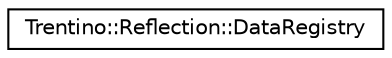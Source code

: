 digraph G
{
  edge [fontname="Helvetica",fontsize="10",labelfontname="Helvetica",labelfontsize="10"];
  node [fontname="Helvetica",fontsize="10",shape=record];
  rankdir="LR";
  Node1 [label="Trentino::Reflection::DataRegistry",height=0.2,width=0.4,color="black", fillcolor="white", style="filled",URL="$class_trentino_1_1_reflection_1_1_data_registry.html",tooltip="Central data registry to store all."];
}
